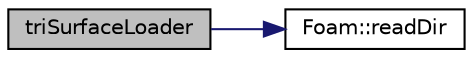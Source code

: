 digraph "triSurfaceLoader"
{
  bgcolor="transparent";
  edge [fontname="Helvetica",fontsize="10",labelfontname="Helvetica",labelfontsize="10"];
  node [fontname="Helvetica",fontsize="10",shape=record];
  rankdir="LR";
  Node1 [label="triSurfaceLoader",height=0.2,width=0.4,color="black", fillcolor="grey75", style="filled" fontcolor="black"];
  Node1 -> Node2 [color="midnightblue",fontsize="10",style="solid",fontname="Helvetica"];
  Node2 [label="Foam::readDir",height=0.2,width=0.4,color="black",URL="$namespaceFoam.html#ab57948dadd884a9f086db345bd0bc6fe",tooltip="Read a directory and return the entries as a fileName List. "];
}
